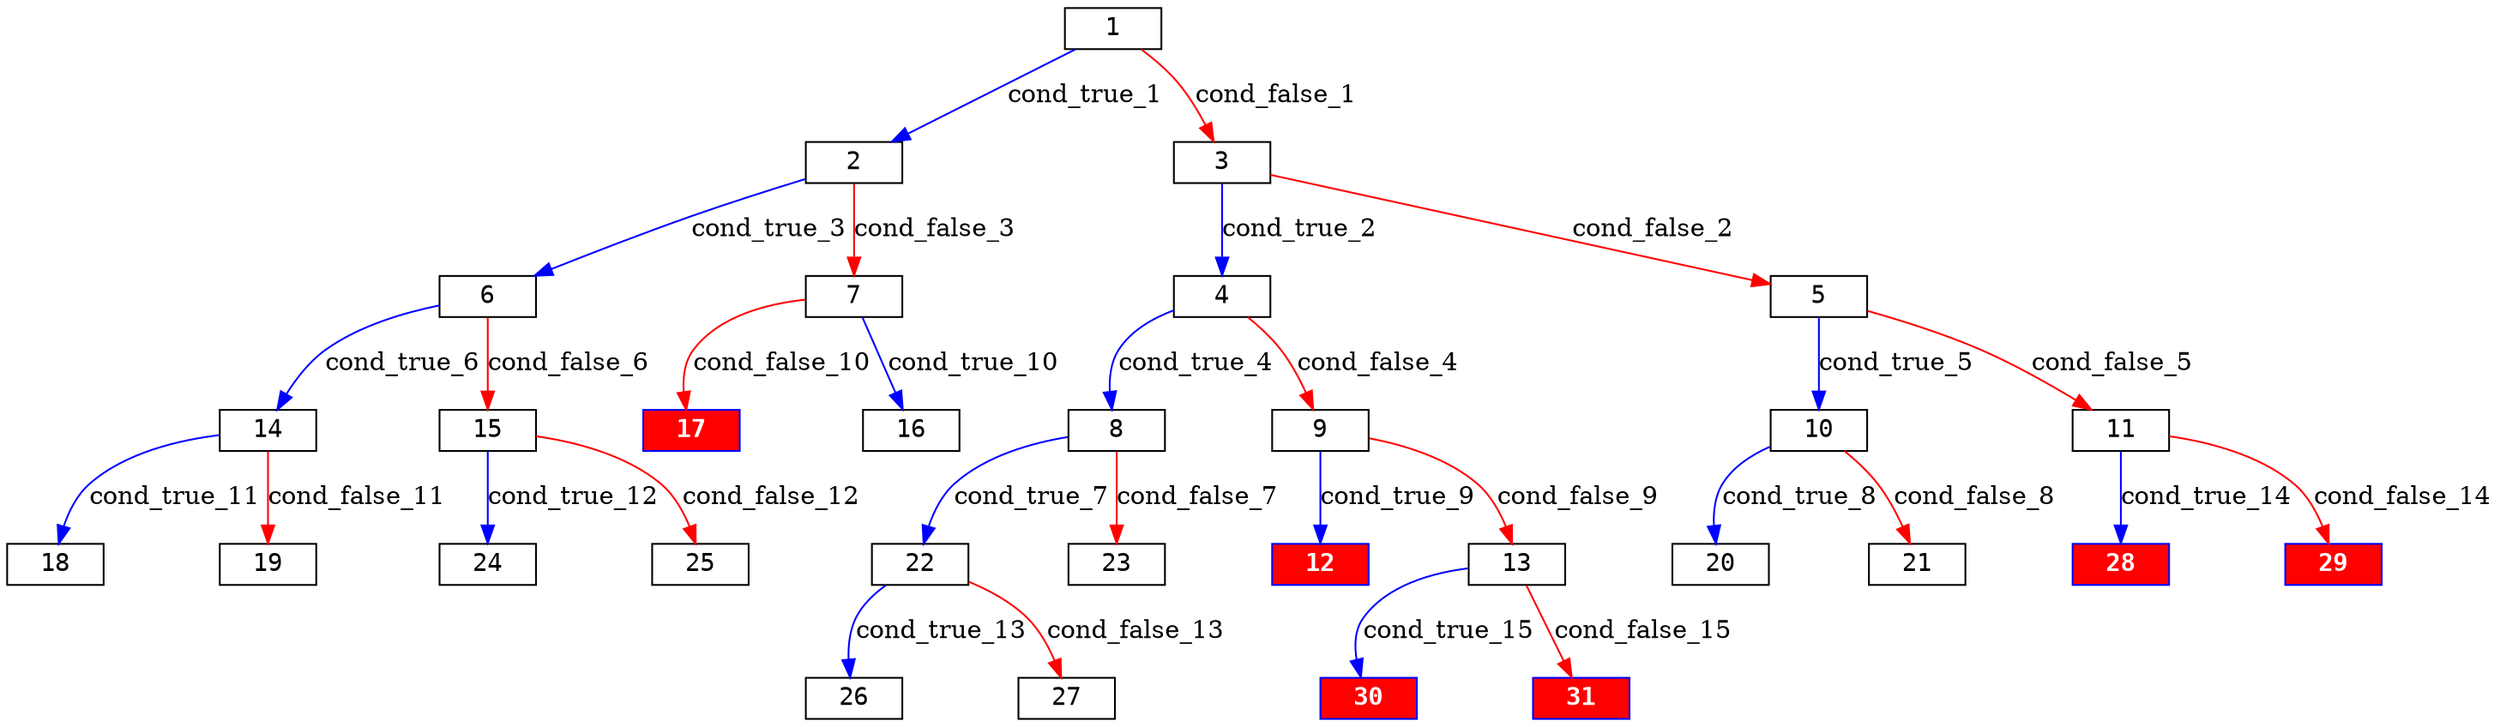 digraph ExecutionTree {
	node [color=black fontname=Courier height=.1 shape=record]
	17 [color=blue, fillcolor=red, style=filled, fontcolor=white, fontname="Courier-Bold"]
	30 [color=blue, fillcolor=red, style=filled, fontcolor=white, fontname="Courier-Bold"]
	28 [color=blue, fillcolor=red, style=filled, fontcolor=white, fontname="Courier-Bold"]
	31 [color=blue, fillcolor=red, style=filled, fontcolor=white, fontname="Courier-Bold"]
	29 [color=blue, fillcolor=red, style=filled, fontcolor=white, fontname="Courier-Bold"]
	12 [color=blue, fillcolor=red, style=filled, fontcolor=white, fontname="Courier-Bold"]
	1 -> 2 [label=cond_true_1 color=blue]
	1 -> 3 [label=cond_false_1 color=red]
	2 -> 6 [label=cond_true_3 color=blue]
	2 -> 7 [label=cond_false_3 color=red]
	3 -> 4 [label=cond_true_2 color=blue]
	3 -> 5 [label=cond_false_2 color=red]
	4 -> 8 [label=cond_true_4 color=blue]
	4 -> 9 [label=cond_false_4 color=red]
	5 -> 10 [label=cond_true_5 color=blue]
	5 -> 11 [label=cond_false_5 color=red]
	6 -> 14 [label=cond_true_6 color=blue]
	6 -> 15 [label=cond_false_6 color=red]
	7 -> 16 [label=cond_true_10 color=blue]
	7 -> 17 [label=cond_false_10 color=red]
	8 -> 22 [label=cond_true_7 color=blue]
	8 -> 23 [label=cond_false_7 color=red]
	9 -> 12 [label=cond_true_9 color=blue]
	9 -> 13 [label=cond_false_9 color=red]
	10 -> 20 [label=cond_true_8 color=blue]
	10 -> 21 [label=cond_false_8 color=red]
	11 -> 28 [label=cond_true_14 color=blue]
	11 -> 29 [label=cond_false_14 color=red]
	14 -> 18 [label=cond_true_11 color=blue]
	14 -> 19 [label=cond_false_11 color=red]
	15 -> 24 [label=cond_true_12 color=blue]
	15 -> 25 [label=cond_false_12 color=red]
	22 -> 26 [label=cond_true_13 color=blue]
	22 -> 27 [label=cond_false_13 color=red]
	13 -> 30 [label=cond_true_15 color=blue]
	13 -> 31 [label=cond_false_15 color=red]
}

